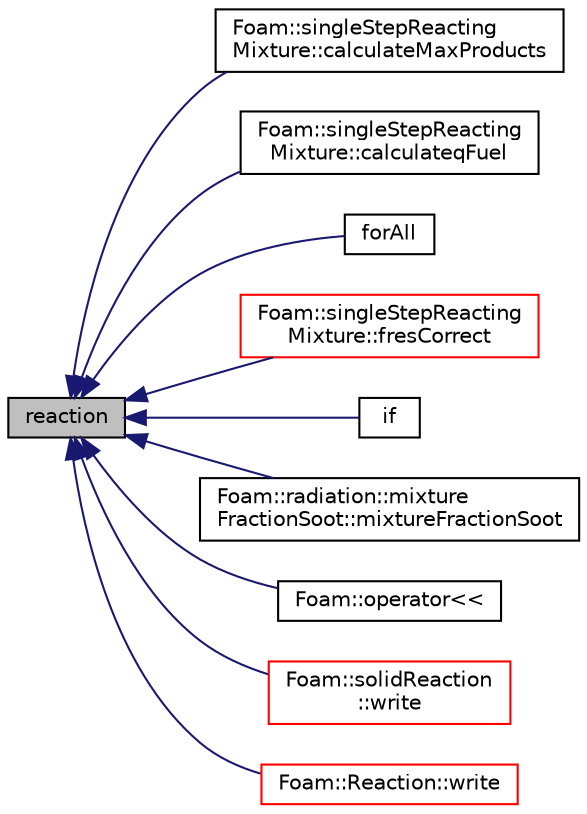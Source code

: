 digraph "reaction"
{
  bgcolor="transparent";
  edge [fontname="Helvetica",fontsize="10",labelfontname="Helvetica",labelfontsize="10"];
  node [fontname="Helvetica",fontsize="10",shape=record];
  rankdir="LR";
  Node1 [label="reaction",height=0.2,width=0.4,color="black", fillcolor="grey75", style="filled", fontcolor="black"];
  Node1 -> Node2 [dir="back",color="midnightblue",fontsize="10",style="solid",fontname="Helvetica"];
  Node2 [label="Foam::singleStepReacting\lMixture::calculateMaxProducts",height=0.2,width=0.4,color="black",URL="$a31497.html#a6b47228f15cd274354a53d39621f57c0",tooltip="Calculate maximum products at stoichiometric mixture. "];
  Node1 -> Node3 [dir="back",color="midnightblue",fontsize="10",style="solid",fontname="Helvetica"];
  Node3 [label="Foam::singleStepReacting\lMixture::calculateqFuel",height=0.2,width=0.4,color="black",URL="$a31497.html#adbb9285ec5651bbb308864af20d1916d",tooltip="Calculate qFuel. "];
  Node1 -> Node4 [dir="back",color="midnightblue",fontsize="10",style="solid",fontname="Helvetica"];
  Node4 [label="forAll",height=0.2,width=0.4,color="black",URL="$a39380.html#a10c29c5a8ec21260e2867f83e0bbd2b6"];
  Node1 -> Node5 [dir="back",color="midnightblue",fontsize="10",style="solid",fontname="Helvetica"];
  Node5 [label="Foam::singleStepReacting\lMixture::fresCorrect",height=0.2,width=0.4,color="red",URL="$a31497.html#a105d3612693f9a241191e881a344b5cf",tooltip="Calculates the residual for all components. "];
  Node1 -> Node7 [dir="back",color="midnightblue",fontsize="10",style="solid",fontname="Helvetica"];
  Node7 [label="if",height=0.2,width=0.4,color="black",URL="$a41288.html#a0bbc69dbd47c6263d8868ae7a88bad80"];
  Node1 -> Node8 [dir="back",color="midnightblue",fontsize="10",style="solid",fontname="Helvetica"];
  Node8 [label="Foam::radiation::mixture\lFractionSoot::mixtureFractionSoot",height=0.2,width=0.4,color="black",URL="$a31425.html#a8b602a1a5e61ff243518f0dfd87c05dc",tooltip="Construct from components. "];
  Node1 -> Node9 [dir="back",color="midnightblue",fontsize="10",style="solid",fontname="Helvetica"];
  Node9 [label="Foam::operator\<\<",height=0.2,width=0.4,color="black",URL="$a21851.html#a534f3a577c9a0698ffcb15bd720d2722"];
  Node1 -> Node10 [dir="back",color="midnightblue",fontsize="10",style="solid",fontname="Helvetica"];
  Node10 [label="Foam::solidReaction\l::write",height=0.2,width=0.4,color="red",URL="$a31545.html#a293fdfec8bdfbd5c3913ab4c9f3454ff",tooltip="Write. "];
  Node1 -> Node12 [dir="back",color="midnightblue",fontsize="10",style="solid",fontname="Helvetica"];
  Node12 [label="Foam::Reaction::write",height=0.2,width=0.4,color="red",URL="$a31677.html#a293fdfec8bdfbd5c3913ab4c9f3454ff",tooltip="Write. "];
}
